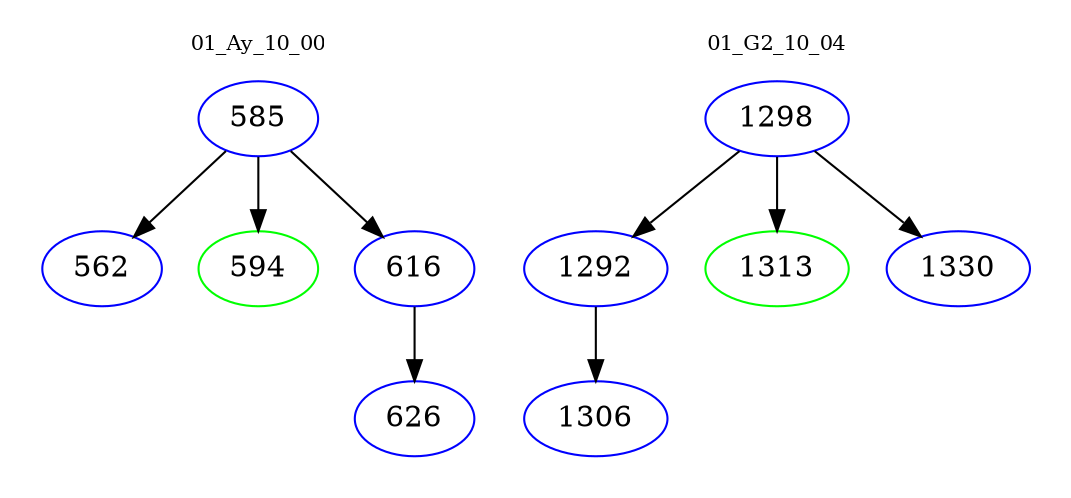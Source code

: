 digraph{
subgraph cluster_0 {
color = white
label = "01_Ay_10_00";
fontsize=10;
T0_585 [label="585", color="blue"]
T0_585 -> T0_562 [color="black"]
T0_562 [label="562", color="blue"]
T0_585 -> T0_594 [color="black"]
T0_594 [label="594", color="green"]
T0_585 -> T0_616 [color="black"]
T0_616 [label="616", color="blue"]
T0_616 -> T0_626 [color="black"]
T0_626 [label="626", color="blue"]
}
subgraph cluster_1 {
color = white
label = "01_G2_10_04";
fontsize=10;
T1_1298 [label="1298", color="blue"]
T1_1298 -> T1_1292 [color="black"]
T1_1292 [label="1292", color="blue"]
T1_1292 -> T1_1306 [color="black"]
T1_1306 [label="1306", color="blue"]
T1_1298 -> T1_1313 [color="black"]
T1_1313 [label="1313", color="green"]
T1_1298 -> T1_1330 [color="black"]
T1_1330 [label="1330", color="blue"]
}
}
